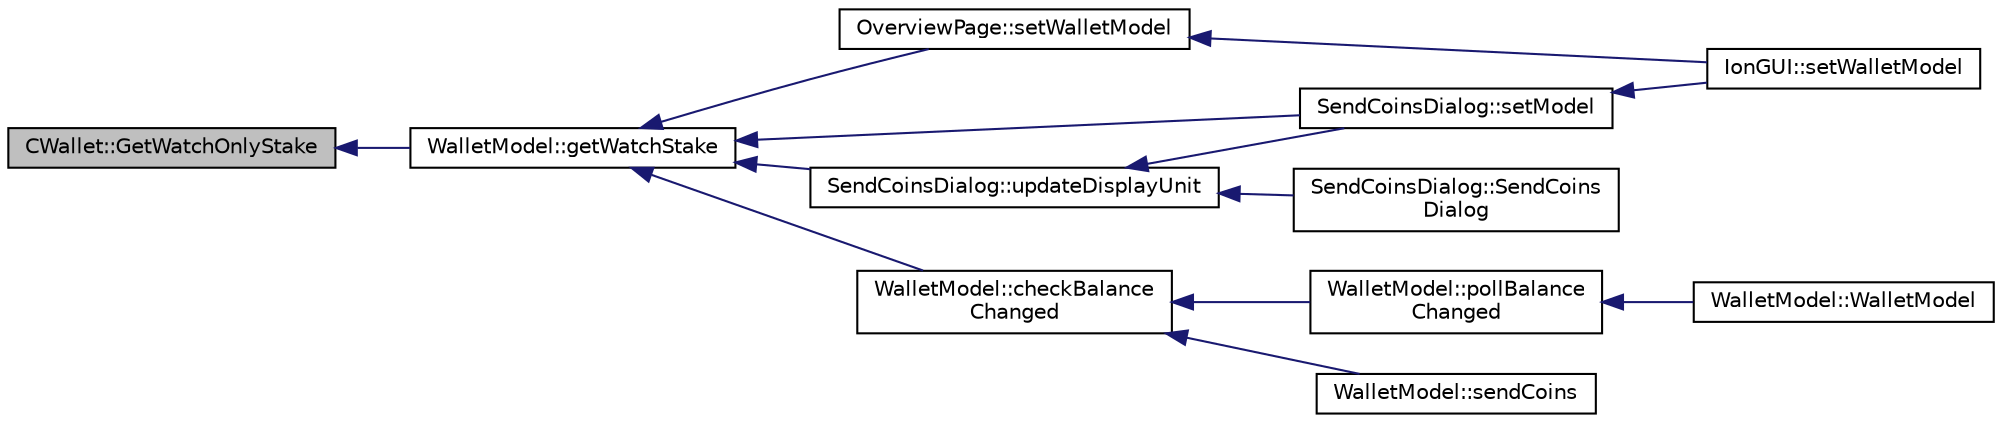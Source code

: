 digraph "CWallet::GetWatchOnlyStake"
{
  edge [fontname="Helvetica",fontsize="10",labelfontname="Helvetica",labelfontsize="10"];
  node [fontname="Helvetica",fontsize="10",shape=record];
  rankdir="LR";
  Node938 [label="CWallet::GetWatchOnlyStake",height=0.2,width=0.4,color="black", fillcolor="grey75", style="filled", fontcolor="black"];
  Node938 -> Node939 [dir="back",color="midnightblue",fontsize="10",style="solid",fontname="Helvetica"];
  Node939 [label="WalletModel::getWatchStake",height=0.2,width=0.4,color="black", fillcolor="white", style="filled",URL="$d4/d27/class_wallet_model.html#a0ce2b0a7228e7c8f11e083d20ff005a3"];
  Node939 -> Node940 [dir="back",color="midnightblue",fontsize="10",style="solid",fontname="Helvetica"];
  Node940 [label="OverviewPage::setWalletModel",height=0.2,width=0.4,color="black", fillcolor="white", style="filled",URL="$d1/d91/class_overview_page.html#a2ed52a3a87e9c74fee38fa873c9bc71f"];
  Node940 -> Node941 [dir="back",color="midnightblue",fontsize="10",style="solid",fontname="Helvetica"];
  Node941 [label="IonGUI::setWalletModel",height=0.2,width=0.4,color="black", fillcolor="white", style="filled",URL="$dc/d0b/class_ion_g_u_i.html#a37f87db65498b036d387c705a749c45d",tooltip="Set the wallet model. "];
  Node939 -> Node942 [dir="back",color="midnightblue",fontsize="10",style="solid",fontname="Helvetica"];
  Node942 [label="SendCoinsDialog::setModel",height=0.2,width=0.4,color="black", fillcolor="white", style="filled",URL="$d6/de6/class_send_coins_dialog.html#a73a6c1b1850a334ee652ac167713a2aa"];
  Node942 -> Node941 [dir="back",color="midnightblue",fontsize="10",style="solid",fontname="Helvetica"];
  Node939 -> Node943 [dir="back",color="midnightblue",fontsize="10",style="solid",fontname="Helvetica"];
  Node943 [label="SendCoinsDialog::updateDisplayUnit",height=0.2,width=0.4,color="black", fillcolor="white", style="filled",URL="$d6/de6/class_send_coins_dialog.html#a74815ad8502b126200b6fd2e59e9f042"];
  Node943 -> Node944 [dir="back",color="midnightblue",fontsize="10",style="solid",fontname="Helvetica"];
  Node944 [label="SendCoinsDialog::SendCoins\lDialog",height=0.2,width=0.4,color="black", fillcolor="white", style="filled",URL="$d6/de6/class_send_coins_dialog.html#a0df5bc29d1df68eda44826651afc595f"];
  Node943 -> Node942 [dir="back",color="midnightblue",fontsize="10",style="solid",fontname="Helvetica"];
  Node939 -> Node945 [dir="back",color="midnightblue",fontsize="10",style="solid",fontname="Helvetica"];
  Node945 [label="WalletModel::checkBalance\lChanged",height=0.2,width=0.4,color="black", fillcolor="white", style="filled",URL="$d4/d27/class_wallet_model.html#adcc4eb8cd71cb4de223621866bb7fb7d"];
  Node945 -> Node946 [dir="back",color="midnightblue",fontsize="10",style="solid",fontname="Helvetica"];
  Node946 [label="WalletModel::pollBalance\lChanged",height=0.2,width=0.4,color="black", fillcolor="white", style="filled",URL="$d4/d27/class_wallet_model.html#a51469b2d95cfd4bc0a14ee456fca7b95"];
  Node946 -> Node947 [dir="back",color="midnightblue",fontsize="10",style="solid",fontname="Helvetica"];
  Node947 [label="WalletModel::WalletModel",height=0.2,width=0.4,color="black", fillcolor="white", style="filled",URL="$d4/d27/class_wallet_model.html#af50d9654d2f20e4e4f0789dcb64ad6b1"];
  Node945 -> Node948 [dir="back",color="midnightblue",fontsize="10",style="solid",fontname="Helvetica"];
  Node948 [label="WalletModel::sendCoins",height=0.2,width=0.4,color="black", fillcolor="white", style="filled",URL="$d4/d27/class_wallet_model.html#a053fb3ff2b8b0347f83e6bb591126746"];
}

